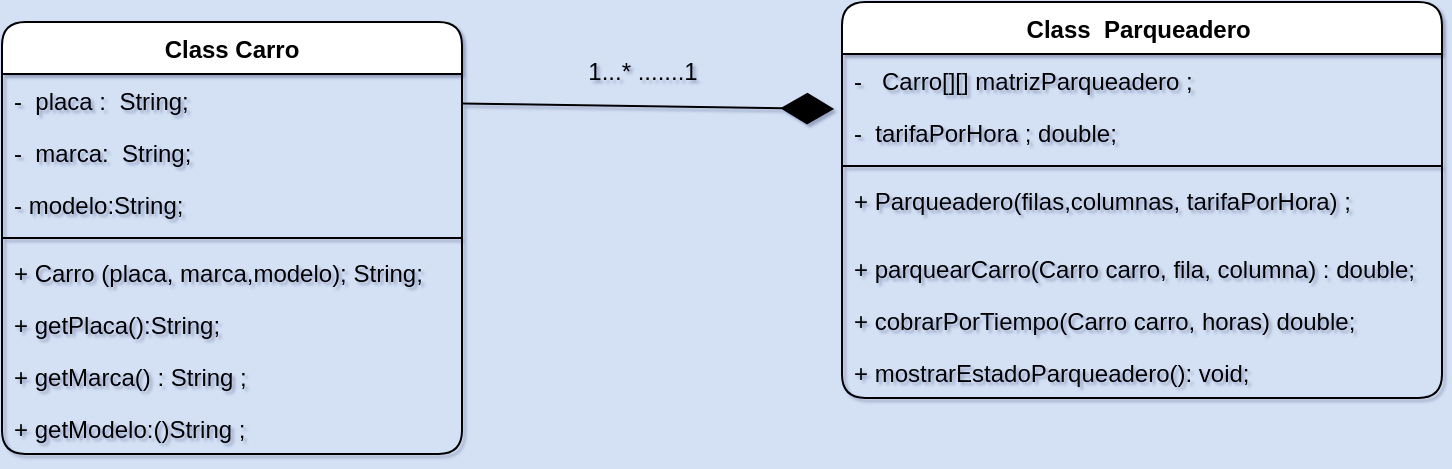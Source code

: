 <mxfile version="21.6.8" type="github">
  <diagram name="Página-1" id="BYGqut1vgri4-7DsjM6v">
    <mxGraphModel dx="1222" dy="601" grid="1" gridSize="10" guides="1" tooltips="1" connect="1" arrows="1" fold="1" page="1" pageScale="1" pageWidth="980" pageHeight="1390" background="#D4E1F5" math="0" shadow="1">
      <root>
        <mxCell id="0" />
        <mxCell id="1" parent="0" />
        <mxCell id="ZVzlG-HeOU7Pa4IfHeLb-1" value="Class&amp;nbsp;Carro" style="swimlane;fontStyle=1;align=center;verticalAlign=top;childLayout=stackLayout;horizontal=1;startSize=26;horizontalStack=0;resizeParent=1;resizeParentMax=0;resizeLast=0;collapsible=1;marginBottom=0;whiteSpace=wrap;html=1;rounded=1;" vertex="1" parent="1">
          <mxGeometry x="100" y="80" width="230" height="216" as="geometry" />
        </mxCell>
        <mxCell id="ZVzlG-HeOU7Pa4IfHeLb-2" value="-&amp;nbsp;&amp;nbsp;placa :&amp;nbsp;&amp;nbsp;String;" style="text;strokeColor=none;fillColor=none;align=left;verticalAlign=top;spacingLeft=4;spacingRight=4;overflow=hidden;rotatable=0;points=[[0,0.5],[1,0.5]];portConstraint=eastwest;whiteSpace=wrap;html=1;" vertex="1" parent="ZVzlG-HeOU7Pa4IfHeLb-1">
          <mxGeometry y="26" width="230" height="26" as="geometry" />
        </mxCell>
        <mxCell id="ZVzlG-HeOU7Pa4IfHeLb-6" value="-&amp;nbsp;&amp;nbsp;marca:&amp;nbsp;&amp;nbsp;String;" style="text;strokeColor=none;fillColor=none;align=left;verticalAlign=top;spacingLeft=4;spacingRight=4;overflow=hidden;rotatable=0;points=[[0,0.5],[1,0.5]];portConstraint=eastwest;whiteSpace=wrap;html=1;" vertex="1" parent="ZVzlG-HeOU7Pa4IfHeLb-1">
          <mxGeometry y="52" width="230" height="26" as="geometry" />
        </mxCell>
        <mxCell id="ZVzlG-HeOU7Pa4IfHeLb-5" value="- modelo:String;" style="text;strokeColor=none;fillColor=none;align=left;verticalAlign=top;spacingLeft=4;spacingRight=4;overflow=hidden;rotatable=0;points=[[0,0.5],[1,0.5]];portConstraint=eastwest;whiteSpace=wrap;html=1;" vertex="1" parent="ZVzlG-HeOU7Pa4IfHeLb-1">
          <mxGeometry y="78" width="230" height="26" as="geometry" />
        </mxCell>
        <mxCell id="ZVzlG-HeOU7Pa4IfHeLb-3" value="" style="line;strokeWidth=1;fillColor=none;align=left;verticalAlign=middle;spacingTop=-1;spacingLeft=3;spacingRight=3;rotatable=0;labelPosition=right;points=[];portConstraint=eastwest;strokeColor=inherit;" vertex="1" parent="ZVzlG-HeOU7Pa4IfHeLb-1">
          <mxGeometry y="104" width="230" height="8" as="geometry" />
        </mxCell>
        <mxCell id="ZVzlG-HeOU7Pa4IfHeLb-4" value="+ Carro (placa, marca,modelo); String;&amp;nbsp;" style="text;strokeColor=none;fillColor=none;align=left;verticalAlign=top;spacingLeft=4;spacingRight=4;overflow=hidden;rotatable=0;points=[[0,0.5],[1,0.5]];portConstraint=eastwest;whiteSpace=wrap;html=1;" vertex="1" parent="ZVzlG-HeOU7Pa4IfHeLb-1">
          <mxGeometry y="112" width="230" height="26" as="geometry" />
        </mxCell>
        <mxCell id="ZVzlG-HeOU7Pa4IfHeLb-9" value="+&amp;nbsp;getPlaca():String;" style="text;strokeColor=none;fillColor=none;align=left;verticalAlign=top;spacingLeft=4;spacingRight=4;overflow=hidden;rotatable=0;points=[[0,0.5],[1,0.5]];portConstraint=eastwest;whiteSpace=wrap;html=1;" vertex="1" parent="ZVzlG-HeOU7Pa4IfHeLb-1">
          <mxGeometry y="138" width="230" height="26" as="geometry" />
        </mxCell>
        <mxCell id="ZVzlG-HeOU7Pa4IfHeLb-8" value="+&amp;nbsp;getMarca() : String ;&amp;nbsp;" style="text;strokeColor=none;fillColor=none;align=left;verticalAlign=top;spacingLeft=4;spacingRight=4;overflow=hidden;rotatable=0;points=[[0,0.5],[1,0.5]];portConstraint=eastwest;whiteSpace=wrap;html=1;" vertex="1" parent="ZVzlG-HeOU7Pa4IfHeLb-1">
          <mxGeometry y="164" width="230" height="26" as="geometry" />
        </mxCell>
        <mxCell id="ZVzlG-HeOU7Pa4IfHeLb-11" value="+ getModelo:()String ;" style="text;strokeColor=none;fillColor=none;align=left;verticalAlign=top;spacingLeft=4;spacingRight=4;overflow=hidden;rotatable=0;points=[[0,0.5],[1,0.5]];portConstraint=eastwest;whiteSpace=wrap;html=1;" vertex="1" parent="ZVzlG-HeOU7Pa4IfHeLb-1">
          <mxGeometry y="190" width="230" height="26" as="geometry" />
        </mxCell>
        <mxCell id="ZVzlG-HeOU7Pa4IfHeLb-10" value="1...* .......1" style="text;html=1;align=center;verticalAlign=middle;resizable=0;points=[];autosize=1;strokeColor=none;fillColor=none;" vertex="1" parent="1">
          <mxGeometry x="380" y="90" width="80" height="30" as="geometry" />
        </mxCell>
        <mxCell id="ZVzlG-HeOU7Pa4IfHeLb-19" value="Class&amp;nbsp;&amp;nbsp;Parqueadero&amp;nbsp;" style="swimlane;fontStyle=1;align=center;verticalAlign=top;childLayout=stackLayout;horizontal=1;startSize=26;horizontalStack=0;resizeParent=1;resizeParentMax=0;resizeLast=0;collapsible=1;marginBottom=0;whiteSpace=wrap;html=1;rounded=1;" vertex="1" parent="1">
          <mxGeometry x="520" y="70" width="300" height="198" as="geometry" />
        </mxCell>
        <mxCell id="ZVzlG-HeOU7Pa4IfHeLb-20" value="-&amp;nbsp; &amp;nbsp;Carro[][] matrizParqueadero ;" style="text;strokeColor=none;fillColor=none;align=left;verticalAlign=top;spacingLeft=4;spacingRight=4;overflow=hidden;rotatable=0;points=[[0,0.5],[1,0.5]];portConstraint=eastwest;whiteSpace=wrap;html=1;" vertex="1" parent="ZVzlG-HeOU7Pa4IfHeLb-19">
          <mxGeometry y="26" width="300" height="26" as="geometry" />
        </mxCell>
        <mxCell id="ZVzlG-HeOU7Pa4IfHeLb-21" value="-&amp;nbsp; tarifaPorHora ; double;" style="text;strokeColor=none;fillColor=none;align=left;verticalAlign=top;spacingLeft=4;spacingRight=4;overflow=hidden;rotatable=0;points=[[0,0.5],[1,0.5]];portConstraint=eastwest;whiteSpace=wrap;html=1;" vertex="1" parent="ZVzlG-HeOU7Pa4IfHeLb-19">
          <mxGeometry y="52" width="300" height="26" as="geometry" />
        </mxCell>
        <mxCell id="ZVzlG-HeOU7Pa4IfHeLb-23" value="" style="line;strokeWidth=1;fillColor=none;align=left;verticalAlign=middle;spacingTop=-1;spacingLeft=3;spacingRight=3;rotatable=0;labelPosition=right;points=[];portConstraint=eastwest;strokeColor=inherit;" vertex="1" parent="ZVzlG-HeOU7Pa4IfHeLb-19">
          <mxGeometry y="78" width="300" height="8" as="geometry" />
        </mxCell>
        <mxCell id="ZVzlG-HeOU7Pa4IfHeLb-24" value="+&amp;nbsp;Parqueadero(filas,columnas, tarifaPorHora) ;" style="text;strokeColor=none;fillColor=none;align=left;verticalAlign=top;spacingLeft=4;spacingRight=4;overflow=hidden;rotatable=0;points=[[0,0.5],[1,0.5]];portConstraint=eastwest;whiteSpace=wrap;html=1;" vertex="1" parent="ZVzlG-HeOU7Pa4IfHeLb-19">
          <mxGeometry y="86" width="300" height="34" as="geometry" />
        </mxCell>
        <mxCell id="ZVzlG-HeOU7Pa4IfHeLb-25" value="+&amp;nbsp;parquearCarro(Carro carro, fila, columna) : double;" style="text;strokeColor=none;fillColor=none;align=left;verticalAlign=top;spacingLeft=4;spacingRight=4;overflow=hidden;rotatable=0;points=[[0,0.5],[1,0.5]];portConstraint=eastwest;whiteSpace=wrap;html=1;" vertex="1" parent="ZVzlG-HeOU7Pa4IfHeLb-19">
          <mxGeometry y="120" width="300" height="26" as="geometry" />
        </mxCell>
        <mxCell id="ZVzlG-HeOU7Pa4IfHeLb-26" value="+&amp;nbsp;cobrarPorTiempo(Carro carro, horas) double;" style="text;strokeColor=none;fillColor=none;align=left;verticalAlign=top;spacingLeft=4;spacingRight=4;overflow=hidden;rotatable=0;points=[[0,0.5],[1,0.5]];portConstraint=eastwest;whiteSpace=wrap;html=1;" vertex="1" parent="ZVzlG-HeOU7Pa4IfHeLb-19">
          <mxGeometry y="146" width="300" height="26" as="geometry" />
        </mxCell>
        <mxCell id="ZVzlG-HeOU7Pa4IfHeLb-27" value="+&amp;nbsp;mostrarEstadoParqueadero(): void;" style="text;strokeColor=none;fillColor=none;align=left;verticalAlign=top;spacingLeft=4;spacingRight=4;overflow=hidden;rotatable=0;points=[[0,0.5],[1,0.5]];portConstraint=eastwest;whiteSpace=wrap;html=1;" vertex="1" parent="ZVzlG-HeOU7Pa4IfHeLb-19">
          <mxGeometry y="172" width="300" height="26" as="geometry" />
        </mxCell>
        <mxCell id="ZVzlG-HeOU7Pa4IfHeLb-28" value="" style="endArrow=diamondThin;endFill=1;endSize=24;html=1;rounded=0;entryX=-0.013;entryY=1.058;entryDx=0;entryDy=0;entryPerimeter=0;" edge="1" parent="1" source="ZVzlG-HeOU7Pa4IfHeLb-2" target="ZVzlG-HeOU7Pa4IfHeLb-20">
          <mxGeometry width="160" relative="1" as="geometry">
            <mxPoint x="330.0" y="136.756" as="sourcePoint" />
            <mxPoint x="576.44" y="132" as="targetPoint" />
          </mxGeometry>
        </mxCell>
      </root>
    </mxGraphModel>
  </diagram>
</mxfile>
